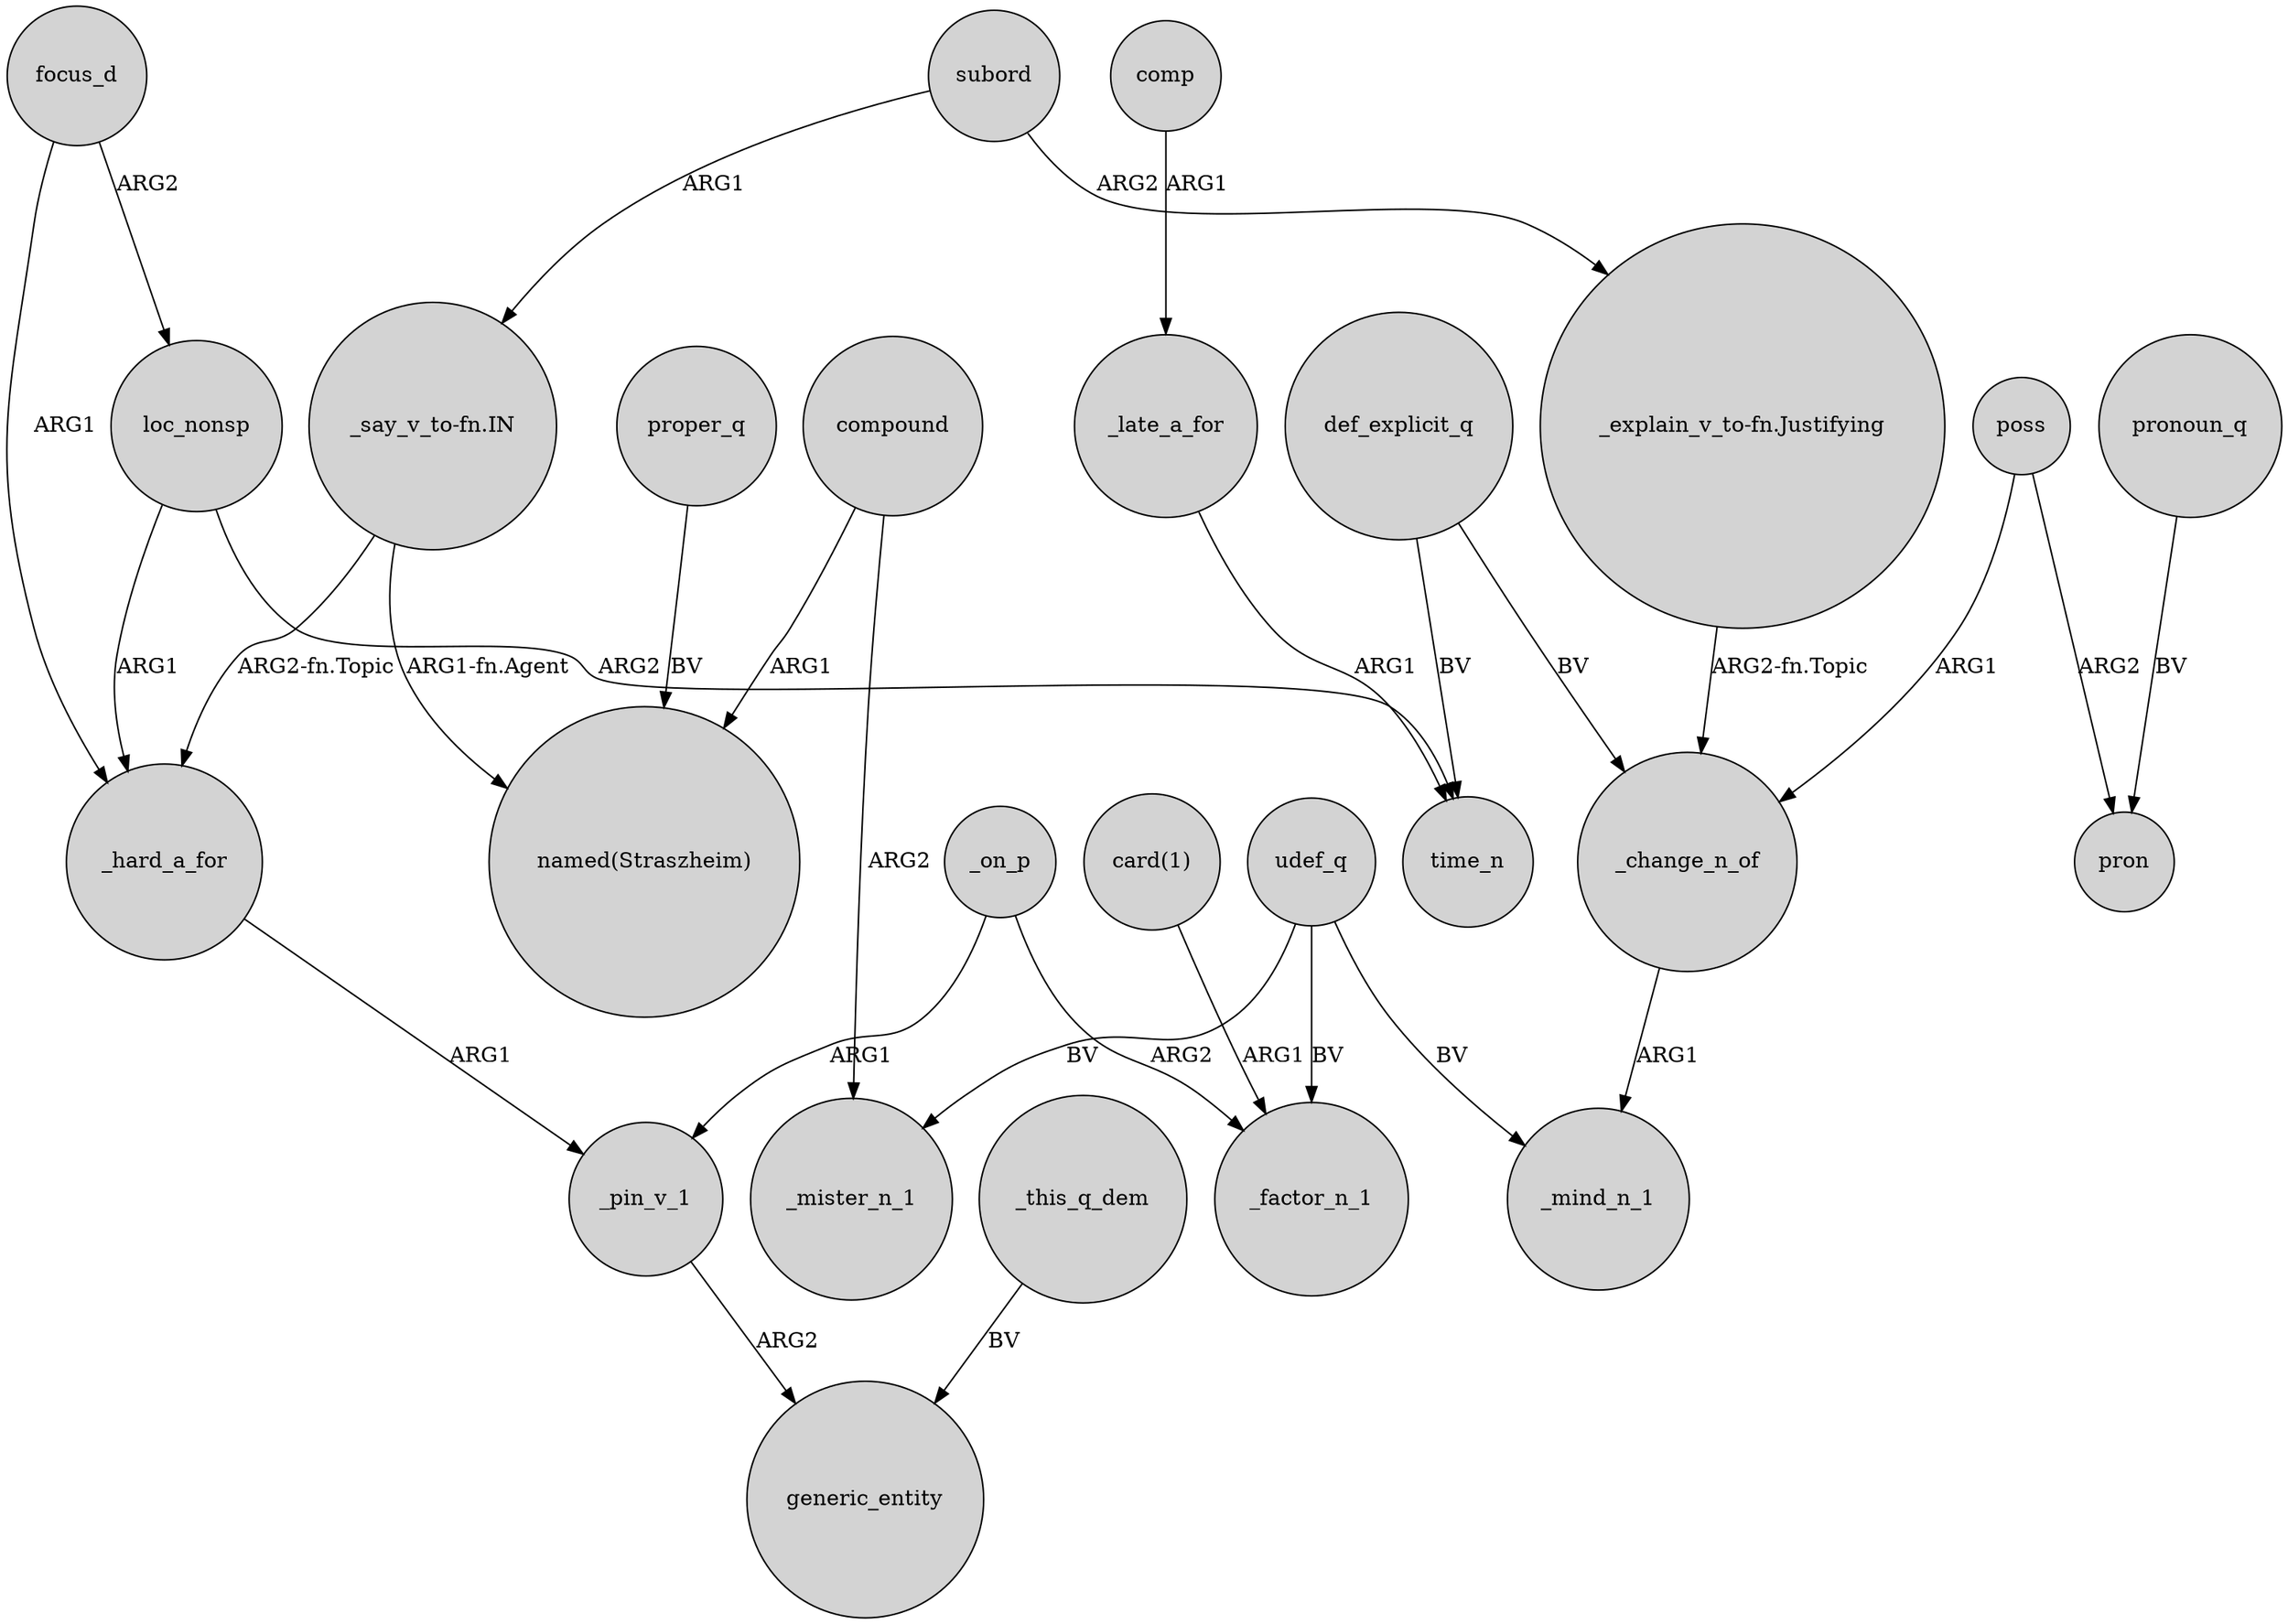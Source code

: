 digraph {
	node [shape=circle style=filled]
	_on_p -> _pin_v_1 [label=ARG1]
	focus_d -> loc_nonsp [label=ARG2]
	comp -> _late_a_for [label=ARG1]
	poss -> pron [label=ARG2]
	def_explicit_q -> time_n [label=BV]
	compound -> _mister_n_1 [label=ARG2]
	udef_q -> _mister_n_1 [label=BV]
	subord -> "_say_v_to-fn.IN" [label=ARG1]
	_pin_v_1 -> generic_entity [label=ARG2]
	poss -> _change_n_of [label=ARG1]
	loc_nonsp -> time_n [label=ARG2]
	"_say_v_to-fn.IN" -> "named(Straszheim)" [label="ARG1-fn.Agent"]
	subord -> "_explain_v_to-fn.Justifying" [label=ARG2]
	_hard_a_for -> _pin_v_1 [label=ARG1]
	pronoun_q -> pron [label=BV]
	loc_nonsp -> _hard_a_for [label=ARG1]
	_this_q_dem -> generic_entity [label=BV]
	_change_n_of -> _mind_n_1 [label=ARG1]
	"card(1)" -> _factor_n_1 [label=ARG1]
	"_explain_v_to-fn.Justifying" -> _change_n_of [label="ARG2-fn.Topic"]
	proper_q -> "named(Straszheim)" [label=BV]
	_on_p -> _factor_n_1 [label=ARG2]
	_late_a_for -> time_n [label=ARG1]
	"_say_v_to-fn.IN" -> _hard_a_for [label="ARG2-fn.Topic"]
	udef_q -> _mind_n_1 [label=BV]
	compound -> "named(Straszheim)" [label=ARG1]
	udef_q -> _factor_n_1 [label=BV]
	def_explicit_q -> _change_n_of [label=BV]
	focus_d -> _hard_a_for [label=ARG1]
}
